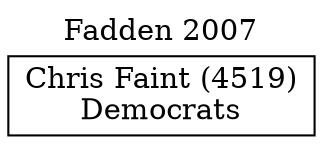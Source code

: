 // House preference flow
digraph "Chris Faint (4519)_Fadden_2007" {
	graph [label="Fadden 2007" labelloc=t mclimit=10]
	node [shape=box]
	"Chris Faint (4519)" [label="Chris Faint (4519)
Democrats"]
}
